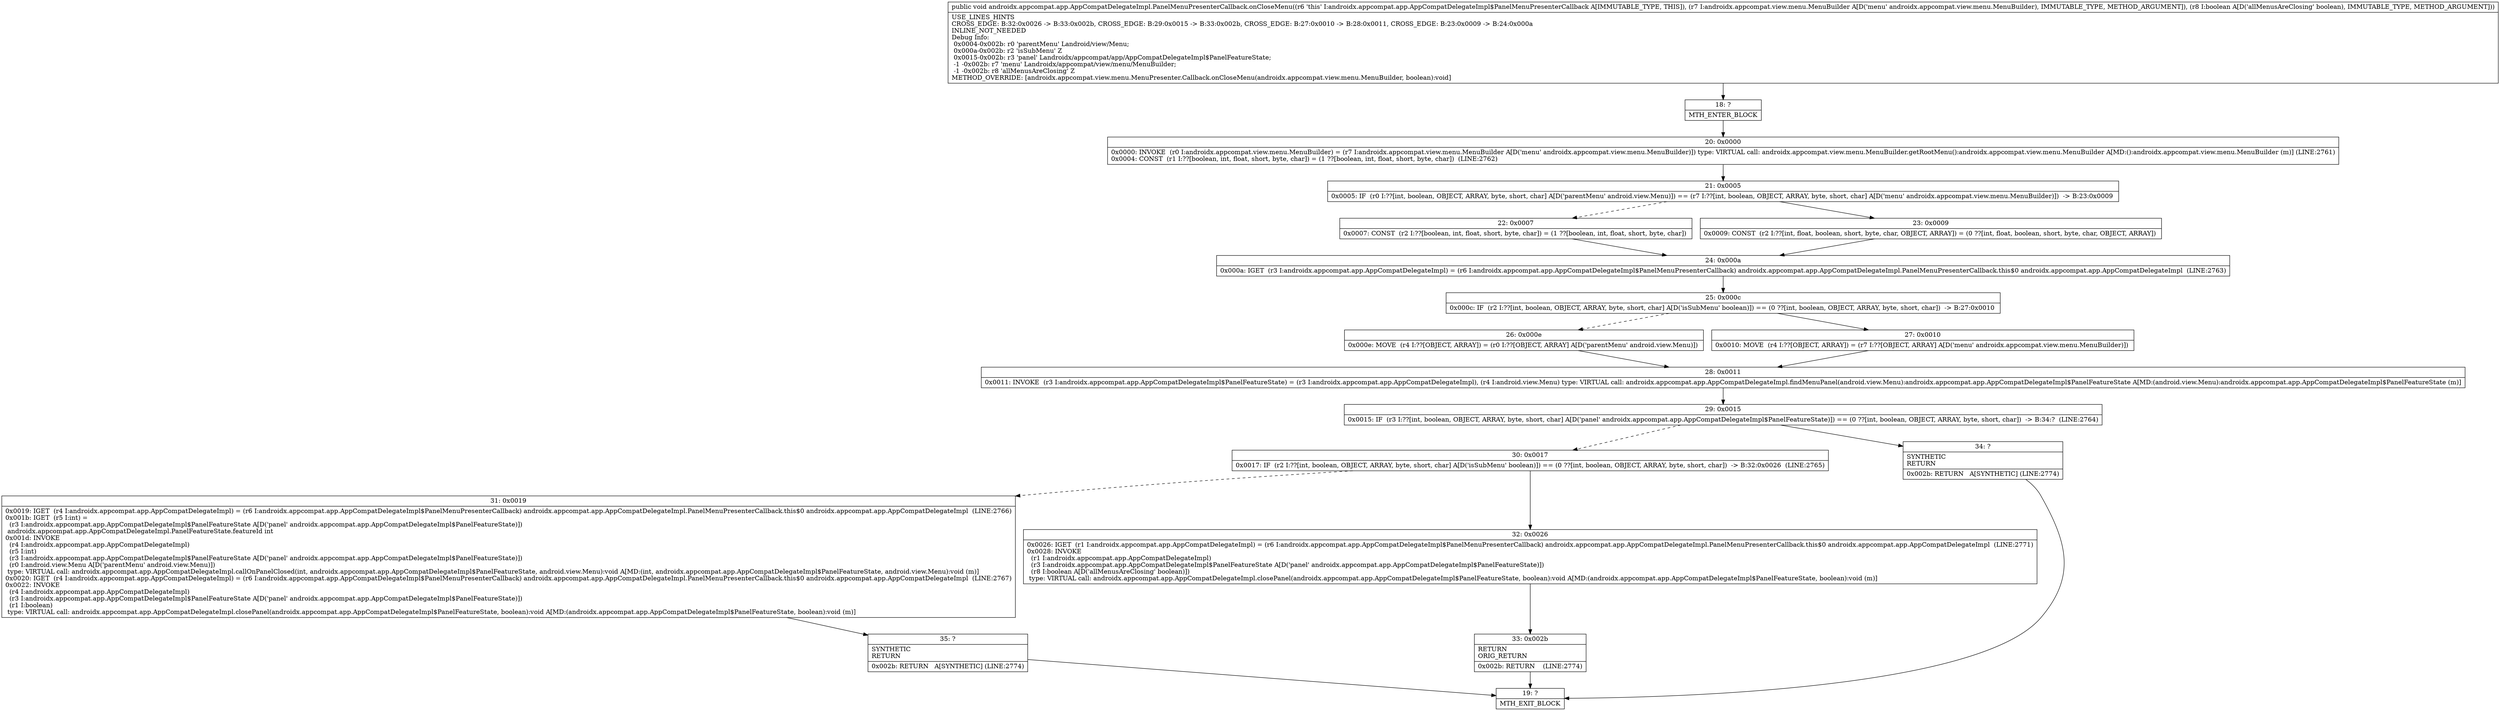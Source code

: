 digraph "CFG forandroidx.appcompat.app.AppCompatDelegateImpl.PanelMenuPresenterCallback.onCloseMenu(Landroidx\/appcompat\/view\/menu\/MenuBuilder;Z)V" {
Node_18 [shape=record,label="{18\:\ ?|MTH_ENTER_BLOCK\l}"];
Node_20 [shape=record,label="{20\:\ 0x0000|0x0000: INVOKE  (r0 I:androidx.appcompat.view.menu.MenuBuilder) = (r7 I:androidx.appcompat.view.menu.MenuBuilder A[D('menu' androidx.appcompat.view.menu.MenuBuilder)]) type: VIRTUAL call: androidx.appcompat.view.menu.MenuBuilder.getRootMenu():androidx.appcompat.view.menu.MenuBuilder A[MD:():androidx.appcompat.view.menu.MenuBuilder (m)] (LINE:2761)\l0x0004: CONST  (r1 I:??[boolean, int, float, short, byte, char]) = (1 ??[boolean, int, float, short, byte, char])  (LINE:2762)\l}"];
Node_21 [shape=record,label="{21\:\ 0x0005|0x0005: IF  (r0 I:??[int, boolean, OBJECT, ARRAY, byte, short, char] A[D('parentMenu' android.view.Menu)]) == (r7 I:??[int, boolean, OBJECT, ARRAY, byte, short, char] A[D('menu' androidx.appcompat.view.menu.MenuBuilder)])  \-\> B:23:0x0009 \l}"];
Node_22 [shape=record,label="{22\:\ 0x0007|0x0007: CONST  (r2 I:??[boolean, int, float, short, byte, char]) = (1 ??[boolean, int, float, short, byte, char]) \l}"];
Node_24 [shape=record,label="{24\:\ 0x000a|0x000a: IGET  (r3 I:androidx.appcompat.app.AppCompatDelegateImpl) = (r6 I:androidx.appcompat.app.AppCompatDelegateImpl$PanelMenuPresenterCallback) androidx.appcompat.app.AppCompatDelegateImpl.PanelMenuPresenterCallback.this$0 androidx.appcompat.app.AppCompatDelegateImpl  (LINE:2763)\l}"];
Node_25 [shape=record,label="{25\:\ 0x000c|0x000c: IF  (r2 I:??[int, boolean, OBJECT, ARRAY, byte, short, char] A[D('isSubMenu' boolean)]) == (0 ??[int, boolean, OBJECT, ARRAY, byte, short, char])  \-\> B:27:0x0010 \l}"];
Node_26 [shape=record,label="{26\:\ 0x000e|0x000e: MOVE  (r4 I:??[OBJECT, ARRAY]) = (r0 I:??[OBJECT, ARRAY] A[D('parentMenu' android.view.Menu)]) \l}"];
Node_28 [shape=record,label="{28\:\ 0x0011|0x0011: INVOKE  (r3 I:androidx.appcompat.app.AppCompatDelegateImpl$PanelFeatureState) = (r3 I:androidx.appcompat.app.AppCompatDelegateImpl), (r4 I:android.view.Menu) type: VIRTUAL call: androidx.appcompat.app.AppCompatDelegateImpl.findMenuPanel(android.view.Menu):androidx.appcompat.app.AppCompatDelegateImpl$PanelFeatureState A[MD:(android.view.Menu):androidx.appcompat.app.AppCompatDelegateImpl$PanelFeatureState (m)]\l}"];
Node_29 [shape=record,label="{29\:\ 0x0015|0x0015: IF  (r3 I:??[int, boolean, OBJECT, ARRAY, byte, short, char] A[D('panel' androidx.appcompat.app.AppCompatDelegateImpl$PanelFeatureState)]) == (0 ??[int, boolean, OBJECT, ARRAY, byte, short, char])  \-\> B:34:?  (LINE:2764)\l}"];
Node_30 [shape=record,label="{30\:\ 0x0017|0x0017: IF  (r2 I:??[int, boolean, OBJECT, ARRAY, byte, short, char] A[D('isSubMenu' boolean)]) == (0 ??[int, boolean, OBJECT, ARRAY, byte, short, char])  \-\> B:32:0x0026  (LINE:2765)\l}"];
Node_31 [shape=record,label="{31\:\ 0x0019|0x0019: IGET  (r4 I:androidx.appcompat.app.AppCompatDelegateImpl) = (r6 I:androidx.appcompat.app.AppCompatDelegateImpl$PanelMenuPresenterCallback) androidx.appcompat.app.AppCompatDelegateImpl.PanelMenuPresenterCallback.this$0 androidx.appcompat.app.AppCompatDelegateImpl  (LINE:2766)\l0x001b: IGET  (r5 I:int) = \l  (r3 I:androidx.appcompat.app.AppCompatDelegateImpl$PanelFeatureState A[D('panel' androidx.appcompat.app.AppCompatDelegateImpl$PanelFeatureState)])\l androidx.appcompat.app.AppCompatDelegateImpl.PanelFeatureState.featureId int \l0x001d: INVOKE  \l  (r4 I:androidx.appcompat.app.AppCompatDelegateImpl)\l  (r5 I:int)\l  (r3 I:androidx.appcompat.app.AppCompatDelegateImpl$PanelFeatureState A[D('panel' androidx.appcompat.app.AppCompatDelegateImpl$PanelFeatureState)])\l  (r0 I:android.view.Menu A[D('parentMenu' android.view.Menu)])\l type: VIRTUAL call: androidx.appcompat.app.AppCompatDelegateImpl.callOnPanelClosed(int, androidx.appcompat.app.AppCompatDelegateImpl$PanelFeatureState, android.view.Menu):void A[MD:(int, androidx.appcompat.app.AppCompatDelegateImpl$PanelFeatureState, android.view.Menu):void (m)]\l0x0020: IGET  (r4 I:androidx.appcompat.app.AppCompatDelegateImpl) = (r6 I:androidx.appcompat.app.AppCompatDelegateImpl$PanelMenuPresenterCallback) androidx.appcompat.app.AppCompatDelegateImpl.PanelMenuPresenterCallback.this$0 androidx.appcompat.app.AppCompatDelegateImpl  (LINE:2767)\l0x0022: INVOKE  \l  (r4 I:androidx.appcompat.app.AppCompatDelegateImpl)\l  (r3 I:androidx.appcompat.app.AppCompatDelegateImpl$PanelFeatureState A[D('panel' androidx.appcompat.app.AppCompatDelegateImpl$PanelFeatureState)])\l  (r1 I:boolean)\l type: VIRTUAL call: androidx.appcompat.app.AppCompatDelegateImpl.closePanel(androidx.appcompat.app.AppCompatDelegateImpl$PanelFeatureState, boolean):void A[MD:(androidx.appcompat.app.AppCompatDelegateImpl$PanelFeatureState, boolean):void (m)]\l}"];
Node_35 [shape=record,label="{35\:\ ?|SYNTHETIC\lRETURN\l|0x002b: RETURN   A[SYNTHETIC] (LINE:2774)\l}"];
Node_19 [shape=record,label="{19\:\ ?|MTH_EXIT_BLOCK\l}"];
Node_32 [shape=record,label="{32\:\ 0x0026|0x0026: IGET  (r1 I:androidx.appcompat.app.AppCompatDelegateImpl) = (r6 I:androidx.appcompat.app.AppCompatDelegateImpl$PanelMenuPresenterCallback) androidx.appcompat.app.AppCompatDelegateImpl.PanelMenuPresenterCallback.this$0 androidx.appcompat.app.AppCompatDelegateImpl  (LINE:2771)\l0x0028: INVOKE  \l  (r1 I:androidx.appcompat.app.AppCompatDelegateImpl)\l  (r3 I:androidx.appcompat.app.AppCompatDelegateImpl$PanelFeatureState A[D('panel' androidx.appcompat.app.AppCompatDelegateImpl$PanelFeatureState)])\l  (r8 I:boolean A[D('allMenusAreClosing' boolean)])\l type: VIRTUAL call: androidx.appcompat.app.AppCompatDelegateImpl.closePanel(androidx.appcompat.app.AppCompatDelegateImpl$PanelFeatureState, boolean):void A[MD:(androidx.appcompat.app.AppCompatDelegateImpl$PanelFeatureState, boolean):void (m)]\l}"];
Node_33 [shape=record,label="{33\:\ 0x002b|RETURN\lORIG_RETURN\l|0x002b: RETURN    (LINE:2774)\l}"];
Node_34 [shape=record,label="{34\:\ ?|SYNTHETIC\lRETURN\l|0x002b: RETURN   A[SYNTHETIC] (LINE:2774)\l}"];
Node_27 [shape=record,label="{27\:\ 0x0010|0x0010: MOVE  (r4 I:??[OBJECT, ARRAY]) = (r7 I:??[OBJECT, ARRAY] A[D('menu' androidx.appcompat.view.menu.MenuBuilder)]) \l}"];
Node_23 [shape=record,label="{23\:\ 0x0009|0x0009: CONST  (r2 I:??[int, float, boolean, short, byte, char, OBJECT, ARRAY]) = (0 ??[int, float, boolean, short, byte, char, OBJECT, ARRAY]) \l}"];
MethodNode[shape=record,label="{public void androidx.appcompat.app.AppCompatDelegateImpl.PanelMenuPresenterCallback.onCloseMenu((r6 'this' I:androidx.appcompat.app.AppCompatDelegateImpl$PanelMenuPresenterCallback A[IMMUTABLE_TYPE, THIS]), (r7 I:androidx.appcompat.view.menu.MenuBuilder A[D('menu' androidx.appcompat.view.menu.MenuBuilder), IMMUTABLE_TYPE, METHOD_ARGUMENT]), (r8 I:boolean A[D('allMenusAreClosing' boolean), IMMUTABLE_TYPE, METHOD_ARGUMENT]))  | USE_LINES_HINTS\lCROSS_EDGE: B:32:0x0026 \-\> B:33:0x002b, CROSS_EDGE: B:29:0x0015 \-\> B:33:0x002b, CROSS_EDGE: B:27:0x0010 \-\> B:28:0x0011, CROSS_EDGE: B:23:0x0009 \-\> B:24:0x000a\lINLINE_NOT_NEEDED\lDebug Info:\l  0x0004\-0x002b: r0 'parentMenu' Landroid\/view\/Menu;\l  0x000a\-0x002b: r2 'isSubMenu' Z\l  0x0015\-0x002b: r3 'panel' Landroidx\/appcompat\/app\/AppCompatDelegateImpl$PanelFeatureState;\l  \-1 \-0x002b: r7 'menu' Landroidx\/appcompat\/view\/menu\/MenuBuilder;\l  \-1 \-0x002b: r8 'allMenusAreClosing' Z\lMETHOD_OVERRIDE: [androidx.appcompat.view.menu.MenuPresenter.Callback.onCloseMenu(androidx.appcompat.view.menu.MenuBuilder, boolean):void]\l}"];
MethodNode -> Node_18;Node_18 -> Node_20;
Node_20 -> Node_21;
Node_21 -> Node_22[style=dashed];
Node_21 -> Node_23;
Node_22 -> Node_24;
Node_24 -> Node_25;
Node_25 -> Node_26[style=dashed];
Node_25 -> Node_27;
Node_26 -> Node_28;
Node_28 -> Node_29;
Node_29 -> Node_30[style=dashed];
Node_29 -> Node_34;
Node_30 -> Node_31[style=dashed];
Node_30 -> Node_32;
Node_31 -> Node_35;
Node_35 -> Node_19;
Node_32 -> Node_33;
Node_33 -> Node_19;
Node_34 -> Node_19;
Node_27 -> Node_28;
Node_23 -> Node_24;
}

